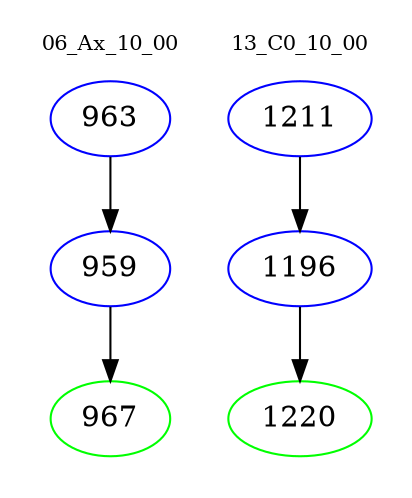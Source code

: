 digraph{
subgraph cluster_0 {
color = white
label = "06_Ax_10_00";
fontsize=10;
T0_963 [label="963", color="blue"]
T0_963 -> T0_959 [color="black"]
T0_959 [label="959", color="blue"]
T0_959 -> T0_967 [color="black"]
T0_967 [label="967", color="green"]
}
subgraph cluster_1 {
color = white
label = "13_C0_10_00";
fontsize=10;
T1_1211 [label="1211", color="blue"]
T1_1211 -> T1_1196 [color="black"]
T1_1196 [label="1196", color="blue"]
T1_1196 -> T1_1220 [color="black"]
T1_1220 [label="1220", color="green"]
}
}
